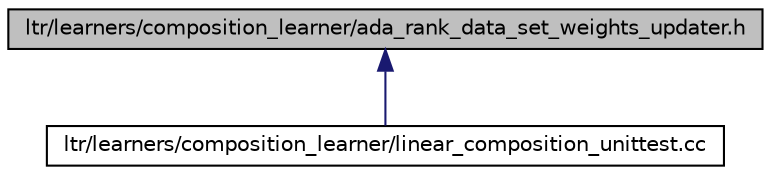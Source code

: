 digraph G
{
  edge [fontname="Helvetica",fontsize="10",labelfontname="Helvetica",labelfontsize="10"];
  node [fontname="Helvetica",fontsize="10",shape=record];
  Node1 [label="ltr/learners/composition_learner/ada_rank_data_set_weights_updater.h",height=0.2,width=0.4,color="black", fillcolor="grey75", style="filled" fontcolor="black"];
  Node1 -> Node2 [dir="back",color="midnightblue",fontsize="10",style="solid",fontname="Helvetica"];
  Node2 [label="ltr/learners/composition_learner/linear_composition_unittest.cc",height=0.2,width=0.4,color="black", fillcolor="white", style="filled",URL="$linear__composition__unittest_8cc.html"];
}
